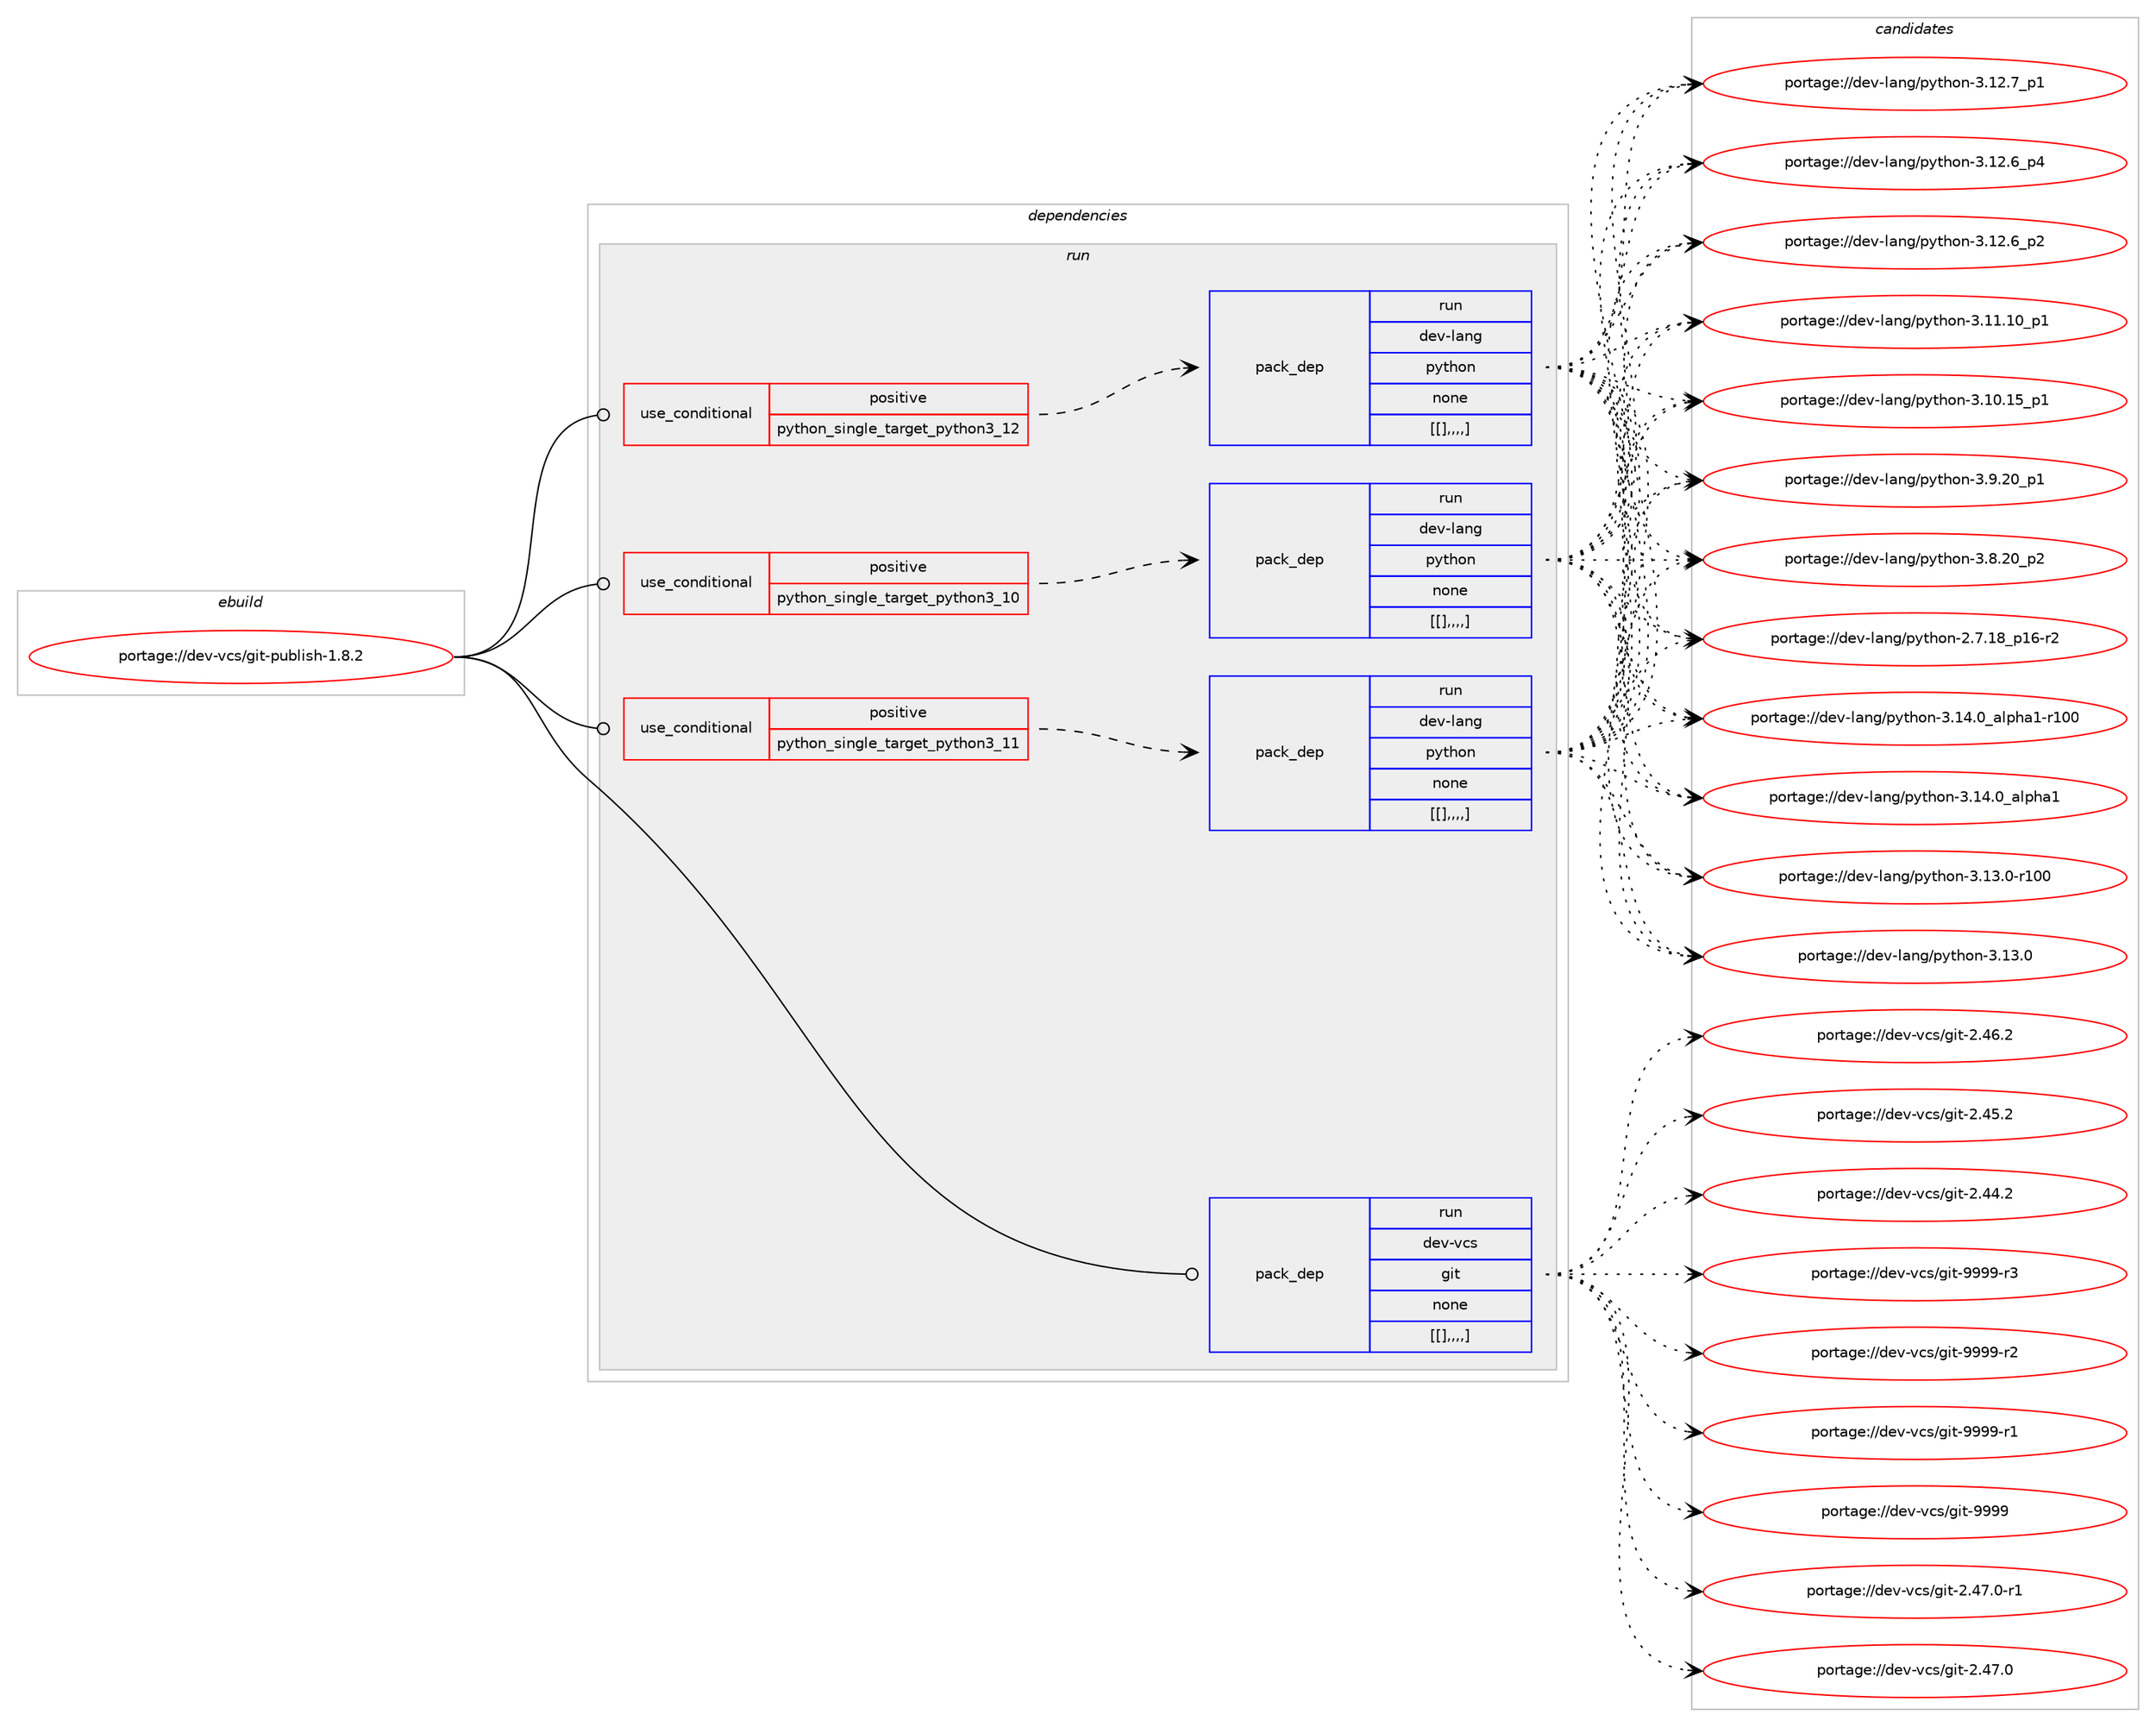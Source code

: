 digraph prolog {

# *************
# Graph options
# *************

newrank=true;
concentrate=true;
compound=true;
graph [rankdir=LR,fontname=Helvetica,fontsize=10,ranksep=1.5];#, ranksep=2.5, nodesep=0.2];
edge  [arrowhead=vee];
node  [fontname=Helvetica,fontsize=10];

# **********
# The ebuild
# **********

subgraph cluster_leftcol {
color=gray;
label=<<i>ebuild</i>>;
id [label="portage://dev-vcs/git-publish-1.8.2", color=red, width=4, href="../dev-vcs/git-publish-1.8.2.svg"];
}

# ****************
# The dependencies
# ****************

subgraph cluster_midcol {
color=gray;
label=<<i>dependencies</i>>;
subgraph cluster_compile {
fillcolor="#eeeeee";
style=filled;
label=<<i>compile</i>>;
}
subgraph cluster_compileandrun {
fillcolor="#eeeeee";
style=filled;
label=<<i>compile and run</i>>;
}
subgraph cluster_run {
fillcolor="#eeeeee";
style=filled;
label=<<i>run</i>>;
subgraph cond66957 {
dependency233384 [label=<<TABLE BORDER="0" CELLBORDER="1" CELLSPACING="0" CELLPADDING="4"><TR><TD ROWSPAN="3" CELLPADDING="10">use_conditional</TD></TR><TR><TD>positive</TD></TR><TR><TD>python_single_target_python3_10</TD></TR></TABLE>>, shape=none, color=red];
subgraph pack164871 {
dependency233388 [label=<<TABLE BORDER="0" CELLBORDER="1" CELLSPACING="0" CELLPADDING="4" WIDTH="220"><TR><TD ROWSPAN="6" CELLPADDING="30">pack_dep</TD></TR><TR><TD WIDTH="110">run</TD></TR><TR><TD>dev-lang</TD></TR><TR><TD>python</TD></TR><TR><TD>none</TD></TR><TR><TD>[[],,,,]</TD></TR></TABLE>>, shape=none, color=blue];
}
dependency233384:e -> dependency233388:w [weight=20,style="dashed",arrowhead="vee"];
}
id:e -> dependency233384:w [weight=20,style="solid",arrowhead="odot"];
subgraph cond66970 {
dependency233431 [label=<<TABLE BORDER="0" CELLBORDER="1" CELLSPACING="0" CELLPADDING="4"><TR><TD ROWSPAN="3" CELLPADDING="10">use_conditional</TD></TR><TR><TD>positive</TD></TR><TR><TD>python_single_target_python3_11</TD></TR></TABLE>>, shape=none, color=red];
subgraph pack164903 {
dependency233433 [label=<<TABLE BORDER="0" CELLBORDER="1" CELLSPACING="0" CELLPADDING="4" WIDTH="220"><TR><TD ROWSPAN="6" CELLPADDING="30">pack_dep</TD></TR><TR><TD WIDTH="110">run</TD></TR><TR><TD>dev-lang</TD></TR><TR><TD>python</TD></TR><TR><TD>none</TD></TR><TR><TD>[[],,,,]</TD></TR></TABLE>>, shape=none, color=blue];
}
dependency233431:e -> dependency233433:w [weight=20,style="dashed",arrowhead="vee"];
}
id:e -> dependency233431:w [weight=20,style="solid",arrowhead="odot"];
subgraph cond66990 {
dependency233502 [label=<<TABLE BORDER="0" CELLBORDER="1" CELLSPACING="0" CELLPADDING="4"><TR><TD ROWSPAN="3" CELLPADDING="10">use_conditional</TD></TR><TR><TD>positive</TD></TR><TR><TD>python_single_target_python3_12</TD></TR></TABLE>>, shape=none, color=red];
subgraph pack164977 {
dependency233538 [label=<<TABLE BORDER="0" CELLBORDER="1" CELLSPACING="0" CELLPADDING="4" WIDTH="220"><TR><TD ROWSPAN="6" CELLPADDING="30">pack_dep</TD></TR><TR><TD WIDTH="110">run</TD></TR><TR><TD>dev-lang</TD></TR><TR><TD>python</TD></TR><TR><TD>none</TD></TR><TR><TD>[[],,,,]</TD></TR></TABLE>>, shape=none, color=blue];
}
dependency233502:e -> dependency233538:w [weight=20,style="dashed",arrowhead="vee"];
}
id:e -> dependency233502:w [weight=20,style="solid",arrowhead="odot"];
subgraph pack164980 {
dependency233544 [label=<<TABLE BORDER="0" CELLBORDER="1" CELLSPACING="0" CELLPADDING="4" WIDTH="220"><TR><TD ROWSPAN="6" CELLPADDING="30">pack_dep</TD></TR><TR><TD WIDTH="110">run</TD></TR><TR><TD>dev-vcs</TD></TR><TR><TD>git</TD></TR><TR><TD>none</TD></TR><TR><TD>[[],,,,]</TD></TR></TABLE>>, shape=none, color=blue];
}
id:e -> dependency233544:w [weight=20,style="solid",arrowhead="odot"];
}
}

# **************
# The candidates
# **************

subgraph cluster_choices {
rank=same;
color=gray;
label=<<i>candidates</i>>;

subgraph choice164205 {
color=black;
nodesep=1;
choice100101118451089711010347112121116104111110455146495246489597108112104974945114494848 [label="portage://dev-lang/python-3.14.0_alpha1-r100", color=red, width=4,href="../dev-lang/python-3.14.0_alpha1-r100.svg"];
choice1001011184510897110103471121211161041111104551464952464895971081121049749 [label="portage://dev-lang/python-3.14.0_alpha1", color=red, width=4,href="../dev-lang/python-3.14.0_alpha1.svg"];
choice1001011184510897110103471121211161041111104551464951464845114494848 [label="portage://dev-lang/python-3.13.0-r100", color=red, width=4,href="../dev-lang/python-3.13.0-r100.svg"];
choice10010111845108971101034711212111610411111045514649514648 [label="portage://dev-lang/python-3.13.0", color=red, width=4,href="../dev-lang/python-3.13.0.svg"];
choice100101118451089711010347112121116104111110455146495046559511249 [label="portage://dev-lang/python-3.12.7_p1", color=red, width=4,href="../dev-lang/python-3.12.7_p1.svg"];
choice100101118451089711010347112121116104111110455146495046549511252 [label="portage://dev-lang/python-3.12.6_p4", color=red, width=4,href="../dev-lang/python-3.12.6_p4.svg"];
choice100101118451089711010347112121116104111110455146495046549511250 [label="portage://dev-lang/python-3.12.6_p2", color=red, width=4,href="../dev-lang/python-3.12.6_p2.svg"];
choice10010111845108971101034711212111610411111045514649494649489511249 [label="portage://dev-lang/python-3.11.10_p1", color=red, width=4,href="../dev-lang/python-3.11.10_p1.svg"];
choice10010111845108971101034711212111610411111045514649484649539511249 [label="portage://dev-lang/python-3.10.15_p1", color=red, width=4,href="../dev-lang/python-3.10.15_p1.svg"];
choice100101118451089711010347112121116104111110455146574650489511249 [label="portage://dev-lang/python-3.9.20_p1", color=red, width=4,href="../dev-lang/python-3.9.20_p1.svg"];
choice100101118451089711010347112121116104111110455146564650489511250 [label="portage://dev-lang/python-3.8.20_p2", color=red, width=4,href="../dev-lang/python-3.8.20_p2.svg"];
choice100101118451089711010347112121116104111110455046554649569511249544511450 [label="portage://dev-lang/python-2.7.18_p16-r2", color=red, width=4,href="../dev-lang/python-2.7.18_p16-r2.svg"];
dependency233388:e -> choice100101118451089711010347112121116104111110455146495246489597108112104974945114494848:w [style=dotted,weight="100"];
dependency233388:e -> choice1001011184510897110103471121211161041111104551464952464895971081121049749:w [style=dotted,weight="100"];
dependency233388:e -> choice1001011184510897110103471121211161041111104551464951464845114494848:w [style=dotted,weight="100"];
dependency233388:e -> choice10010111845108971101034711212111610411111045514649514648:w [style=dotted,weight="100"];
dependency233388:e -> choice100101118451089711010347112121116104111110455146495046559511249:w [style=dotted,weight="100"];
dependency233388:e -> choice100101118451089711010347112121116104111110455146495046549511252:w [style=dotted,weight="100"];
dependency233388:e -> choice100101118451089711010347112121116104111110455146495046549511250:w [style=dotted,weight="100"];
dependency233388:e -> choice10010111845108971101034711212111610411111045514649494649489511249:w [style=dotted,weight="100"];
dependency233388:e -> choice10010111845108971101034711212111610411111045514649484649539511249:w [style=dotted,weight="100"];
dependency233388:e -> choice100101118451089711010347112121116104111110455146574650489511249:w [style=dotted,weight="100"];
dependency233388:e -> choice100101118451089711010347112121116104111110455146564650489511250:w [style=dotted,weight="100"];
dependency233388:e -> choice100101118451089711010347112121116104111110455046554649569511249544511450:w [style=dotted,weight="100"];
}
subgraph choice164231 {
color=black;
nodesep=1;
choice100101118451089711010347112121116104111110455146495246489597108112104974945114494848 [label="portage://dev-lang/python-3.14.0_alpha1-r100", color=red, width=4,href="../dev-lang/python-3.14.0_alpha1-r100.svg"];
choice1001011184510897110103471121211161041111104551464952464895971081121049749 [label="portage://dev-lang/python-3.14.0_alpha1", color=red, width=4,href="../dev-lang/python-3.14.0_alpha1.svg"];
choice1001011184510897110103471121211161041111104551464951464845114494848 [label="portage://dev-lang/python-3.13.0-r100", color=red, width=4,href="../dev-lang/python-3.13.0-r100.svg"];
choice10010111845108971101034711212111610411111045514649514648 [label="portage://dev-lang/python-3.13.0", color=red, width=4,href="../dev-lang/python-3.13.0.svg"];
choice100101118451089711010347112121116104111110455146495046559511249 [label="portage://dev-lang/python-3.12.7_p1", color=red, width=4,href="../dev-lang/python-3.12.7_p1.svg"];
choice100101118451089711010347112121116104111110455146495046549511252 [label="portage://dev-lang/python-3.12.6_p4", color=red, width=4,href="../dev-lang/python-3.12.6_p4.svg"];
choice100101118451089711010347112121116104111110455146495046549511250 [label="portage://dev-lang/python-3.12.6_p2", color=red, width=4,href="../dev-lang/python-3.12.6_p2.svg"];
choice10010111845108971101034711212111610411111045514649494649489511249 [label="portage://dev-lang/python-3.11.10_p1", color=red, width=4,href="../dev-lang/python-3.11.10_p1.svg"];
choice10010111845108971101034711212111610411111045514649484649539511249 [label="portage://dev-lang/python-3.10.15_p1", color=red, width=4,href="../dev-lang/python-3.10.15_p1.svg"];
choice100101118451089711010347112121116104111110455146574650489511249 [label="portage://dev-lang/python-3.9.20_p1", color=red, width=4,href="../dev-lang/python-3.9.20_p1.svg"];
choice100101118451089711010347112121116104111110455146564650489511250 [label="portage://dev-lang/python-3.8.20_p2", color=red, width=4,href="../dev-lang/python-3.8.20_p2.svg"];
choice100101118451089711010347112121116104111110455046554649569511249544511450 [label="portage://dev-lang/python-2.7.18_p16-r2", color=red, width=4,href="../dev-lang/python-2.7.18_p16-r2.svg"];
dependency233433:e -> choice100101118451089711010347112121116104111110455146495246489597108112104974945114494848:w [style=dotted,weight="100"];
dependency233433:e -> choice1001011184510897110103471121211161041111104551464952464895971081121049749:w [style=dotted,weight="100"];
dependency233433:e -> choice1001011184510897110103471121211161041111104551464951464845114494848:w [style=dotted,weight="100"];
dependency233433:e -> choice10010111845108971101034711212111610411111045514649514648:w [style=dotted,weight="100"];
dependency233433:e -> choice100101118451089711010347112121116104111110455146495046559511249:w [style=dotted,weight="100"];
dependency233433:e -> choice100101118451089711010347112121116104111110455146495046549511252:w [style=dotted,weight="100"];
dependency233433:e -> choice100101118451089711010347112121116104111110455146495046549511250:w [style=dotted,weight="100"];
dependency233433:e -> choice10010111845108971101034711212111610411111045514649494649489511249:w [style=dotted,weight="100"];
dependency233433:e -> choice10010111845108971101034711212111610411111045514649484649539511249:w [style=dotted,weight="100"];
dependency233433:e -> choice100101118451089711010347112121116104111110455146574650489511249:w [style=dotted,weight="100"];
dependency233433:e -> choice100101118451089711010347112121116104111110455146564650489511250:w [style=dotted,weight="100"];
dependency233433:e -> choice100101118451089711010347112121116104111110455046554649569511249544511450:w [style=dotted,weight="100"];
}
subgraph choice164288 {
color=black;
nodesep=1;
choice100101118451089711010347112121116104111110455146495246489597108112104974945114494848 [label="portage://dev-lang/python-3.14.0_alpha1-r100", color=red, width=4,href="../dev-lang/python-3.14.0_alpha1-r100.svg"];
choice1001011184510897110103471121211161041111104551464952464895971081121049749 [label="portage://dev-lang/python-3.14.0_alpha1", color=red, width=4,href="../dev-lang/python-3.14.0_alpha1.svg"];
choice1001011184510897110103471121211161041111104551464951464845114494848 [label="portage://dev-lang/python-3.13.0-r100", color=red, width=4,href="../dev-lang/python-3.13.0-r100.svg"];
choice10010111845108971101034711212111610411111045514649514648 [label="portage://dev-lang/python-3.13.0", color=red, width=4,href="../dev-lang/python-3.13.0.svg"];
choice100101118451089711010347112121116104111110455146495046559511249 [label="portage://dev-lang/python-3.12.7_p1", color=red, width=4,href="../dev-lang/python-3.12.7_p1.svg"];
choice100101118451089711010347112121116104111110455146495046549511252 [label="portage://dev-lang/python-3.12.6_p4", color=red, width=4,href="../dev-lang/python-3.12.6_p4.svg"];
choice100101118451089711010347112121116104111110455146495046549511250 [label="portage://dev-lang/python-3.12.6_p2", color=red, width=4,href="../dev-lang/python-3.12.6_p2.svg"];
choice10010111845108971101034711212111610411111045514649494649489511249 [label="portage://dev-lang/python-3.11.10_p1", color=red, width=4,href="../dev-lang/python-3.11.10_p1.svg"];
choice10010111845108971101034711212111610411111045514649484649539511249 [label="portage://dev-lang/python-3.10.15_p1", color=red, width=4,href="../dev-lang/python-3.10.15_p1.svg"];
choice100101118451089711010347112121116104111110455146574650489511249 [label="portage://dev-lang/python-3.9.20_p1", color=red, width=4,href="../dev-lang/python-3.9.20_p1.svg"];
choice100101118451089711010347112121116104111110455146564650489511250 [label="portage://dev-lang/python-3.8.20_p2", color=red, width=4,href="../dev-lang/python-3.8.20_p2.svg"];
choice100101118451089711010347112121116104111110455046554649569511249544511450 [label="portage://dev-lang/python-2.7.18_p16-r2", color=red, width=4,href="../dev-lang/python-2.7.18_p16-r2.svg"];
dependency233538:e -> choice100101118451089711010347112121116104111110455146495246489597108112104974945114494848:w [style=dotted,weight="100"];
dependency233538:e -> choice1001011184510897110103471121211161041111104551464952464895971081121049749:w [style=dotted,weight="100"];
dependency233538:e -> choice1001011184510897110103471121211161041111104551464951464845114494848:w [style=dotted,weight="100"];
dependency233538:e -> choice10010111845108971101034711212111610411111045514649514648:w [style=dotted,weight="100"];
dependency233538:e -> choice100101118451089711010347112121116104111110455146495046559511249:w [style=dotted,weight="100"];
dependency233538:e -> choice100101118451089711010347112121116104111110455146495046549511252:w [style=dotted,weight="100"];
dependency233538:e -> choice100101118451089711010347112121116104111110455146495046549511250:w [style=dotted,weight="100"];
dependency233538:e -> choice10010111845108971101034711212111610411111045514649494649489511249:w [style=dotted,weight="100"];
dependency233538:e -> choice10010111845108971101034711212111610411111045514649484649539511249:w [style=dotted,weight="100"];
dependency233538:e -> choice100101118451089711010347112121116104111110455146574650489511249:w [style=dotted,weight="100"];
dependency233538:e -> choice100101118451089711010347112121116104111110455146564650489511250:w [style=dotted,weight="100"];
dependency233538:e -> choice100101118451089711010347112121116104111110455046554649569511249544511450:w [style=dotted,weight="100"];
}
subgraph choice164298 {
color=black;
nodesep=1;
choice10010111845118991154710310511645575757574511451 [label="portage://dev-vcs/git-9999-r3", color=red, width=4,href="../dev-vcs/git-9999-r3.svg"];
choice10010111845118991154710310511645575757574511450 [label="portage://dev-vcs/git-9999-r2", color=red, width=4,href="../dev-vcs/git-9999-r2.svg"];
choice10010111845118991154710310511645575757574511449 [label="portage://dev-vcs/git-9999-r1", color=red, width=4,href="../dev-vcs/git-9999-r1.svg"];
choice1001011184511899115471031051164557575757 [label="portage://dev-vcs/git-9999", color=red, width=4,href="../dev-vcs/git-9999.svg"];
choice100101118451189911547103105116455046525546484511449 [label="portage://dev-vcs/git-2.47.0-r1", color=red, width=4,href="../dev-vcs/git-2.47.0-r1.svg"];
choice10010111845118991154710310511645504652554648 [label="portage://dev-vcs/git-2.47.0", color=red, width=4,href="../dev-vcs/git-2.47.0.svg"];
choice10010111845118991154710310511645504652544650 [label="portage://dev-vcs/git-2.46.2", color=red, width=4,href="../dev-vcs/git-2.46.2.svg"];
choice10010111845118991154710310511645504652534650 [label="portage://dev-vcs/git-2.45.2", color=red, width=4,href="../dev-vcs/git-2.45.2.svg"];
choice10010111845118991154710310511645504652524650 [label="portage://dev-vcs/git-2.44.2", color=red, width=4,href="../dev-vcs/git-2.44.2.svg"];
dependency233544:e -> choice10010111845118991154710310511645575757574511451:w [style=dotted,weight="100"];
dependency233544:e -> choice10010111845118991154710310511645575757574511450:w [style=dotted,weight="100"];
dependency233544:e -> choice10010111845118991154710310511645575757574511449:w [style=dotted,weight="100"];
dependency233544:e -> choice1001011184511899115471031051164557575757:w [style=dotted,weight="100"];
dependency233544:e -> choice100101118451189911547103105116455046525546484511449:w [style=dotted,weight="100"];
dependency233544:e -> choice10010111845118991154710310511645504652554648:w [style=dotted,weight="100"];
dependency233544:e -> choice10010111845118991154710310511645504652544650:w [style=dotted,weight="100"];
dependency233544:e -> choice10010111845118991154710310511645504652534650:w [style=dotted,weight="100"];
dependency233544:e -> choice10010111845118991154710310511645504652524650:w [style=dotted,weight="100"];
}
}

}
